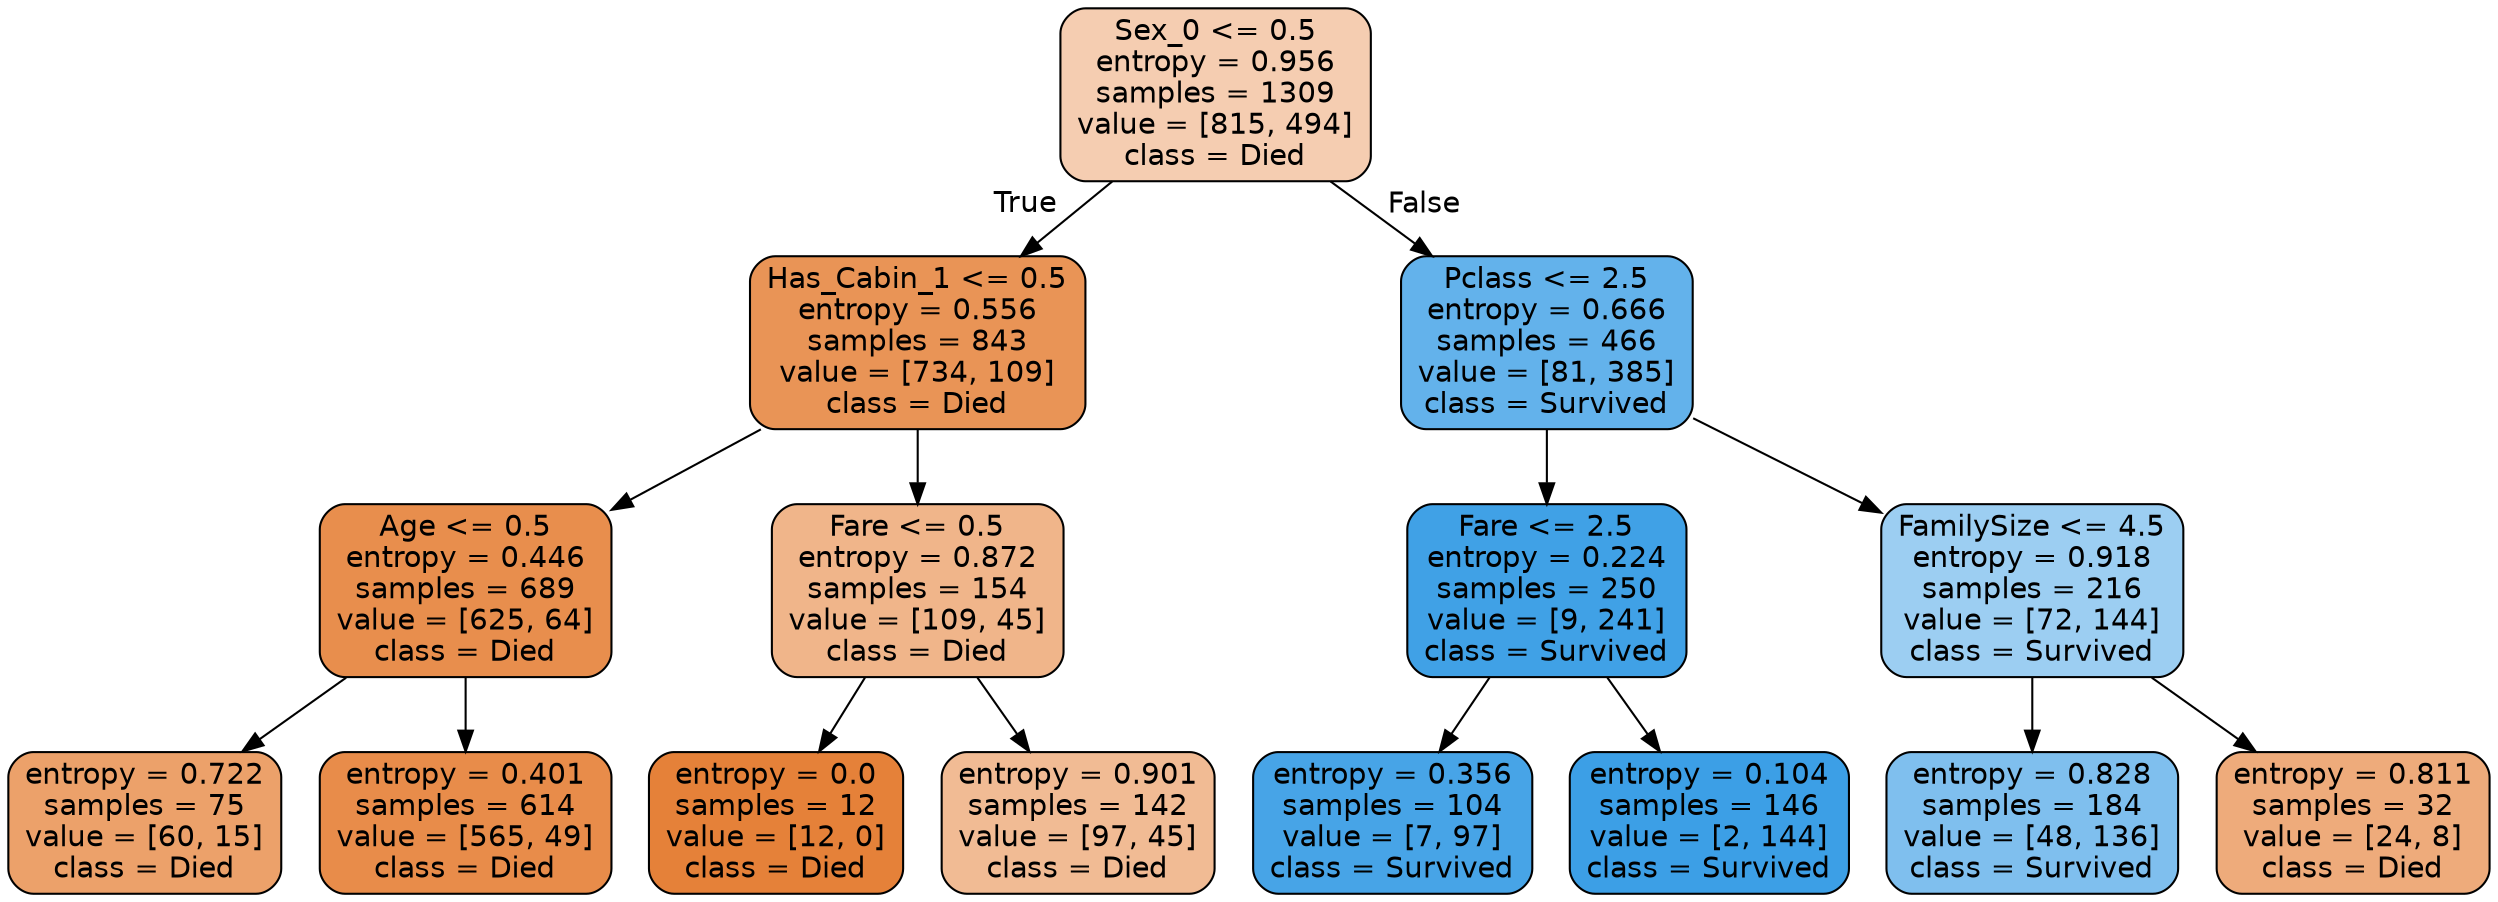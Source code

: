 digraph Tree {
node [shape=box, style="filled, rounded", color="black", fontname=helvetica] ;
edge [fontname=helvetica] ;
0 [label="Sex_0 <= 0.5\nentropy = 0.956\nsamples = 1309\nvalue = [815, 494]\nclass = Died", fillcolor="#e5813964"] ;
1 [label="Has_Cabin_1 <= 0.5\nentropy = 0.556\nsamples = 843\nvalue = [734, 109]\nclass = Died", fillcolor="#e58139d9"] ;
0 -> 1 [labeldistance=2.5, labelangle=45, headlabel="True"] ;
2 [label="Age <= 0.5\nentropy = 0.446\nsamples = 689\nvalue = [625, 64]\nclass = Died", fillcolor="#e58139e5"] ;
1 -> 2 ;
3 [label="entropy = 0.722\nsamples = 75\nvalue = [60, 15]\nclass = Died", fillcolor="#e58139bf"] ;
2 -> 3 ;
4 [label="entropy = 0.401\nsamples = 614\nvalue = [565, 49]\nclass = Died", fillcolor="#e58139e9"] ;
2 -> 4 ;
5 [label="Fare <= 0.5\nentropy = 0.872\nsamples = 154\nvalue = [109, 45]\nclass = Died", fillcolor="#e5813996"] ;
1 -> 5 ;
6 [label="entropy = 0.0\nsamples = 12\nvalue = [12, 0]\nclass = Died", fillcolor="#e58139ff"] ;
5 -> 6 ;
7 [label="entropy = 0.901\nsamples = 142\nvalue = [97, 45]\nclass = Died", fillcolor="#e5813989"] ;
5 -> 7 ;
8 [label="Pclass <= 2.5\nentropy = 0.666\nsamples = 466\nvalue = [81, 385]\nclass = Survived", fillcolor="#399de5c9"] ;
0 -> 8 [labeldistance=2.5, labelangle=-45, headlabel="False"] ;
9 [label="Fare <= 2.5\nentropy = 0.224\nsamples = 250\nvalue = [9, 241]\nclass = Survived", fillcolor="#399de5f5"] ;
8 -> 9 ;
10 [label="entropy = 0.356\nsamples = 104\nvalue = [7, 97]\nclass = Survived", fillcolor="#399de5ed"] ;
9 -> 10 ;
11 [label="entropy = 0.104\nsamples = 146\nvalue = [2, 144]\nclass = Survived", fillcolor="#399de5fb"] ;
9 -> 11 ;
12 [label="FamilySize <= 4.5\nentropy = 0.918\nsamples = 216\nvalue = [72, 144]\nclass = Survived", fillcolor="#399de57f"] ;
8 -> 12 ;
13 [label="entropy = 0.828\nsamples = 184\nvalue = [48, 136]\nclass = Survived", fillcolor="#399de5a5"] ;
12 -> 13 ;
14 [label="entropy = 0.811\nsamples = 32\nvalue = [24, 8]\nclass = Died", fillcolor="#e58139aa"] ;
12 -> 14 ;
}